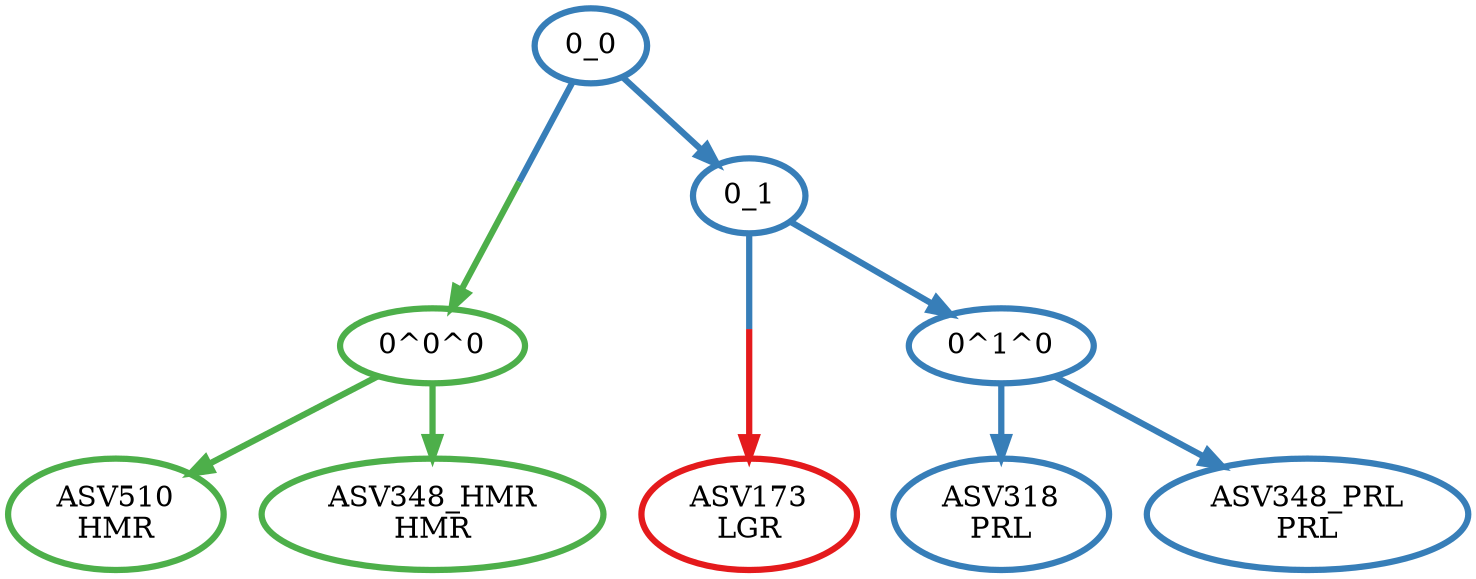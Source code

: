 digraph T {
	{
		rank=same
		8 [penwidth=3,colorscheme=set19,color=1,label="ASV173\nLGR"]
		7 [penwidth=3,colorscheme=set19,color=3,label="ASV510\nHMR"]
		6 [penwidth=3,colorscheme=set19,color=3,label="ASV348_HMR\nHMR"]
		4 [penwidth=3,colorscheme=set19,color=2,label="ASV318\nPRL"]
		3 [penwidth=3,colorscheme=set19,color=2,label="ASV348_PRL\nPRL"]
	}
	5 [penwidth=3,colorscheme=set19,color=3,label="0^0^0"]
	2 [penwidth=3,colorscheme=set19,color=2,label="0^1^0"]
	1 [penwidth=3,colorscheme=set19,color=2,label="0_1"]
	0 [penwidth=3,colorscheme=set19,color=2,label="0_0"]
	5 -> 7 [penwidth=3,colorscheme=set19,color=3]
	5 -> 6 [penwidth=3,colorscheme=set19,color=3]
	2 -> 4 [penwidth=3,colorscheme=set19,color=2]
	2 -> 3 [penwidth=3,colorscheme=set19,color=2]
	1 -> 8 [penwidth=3,colorscheme=set19,color="2;0.5:1"]
	1 -> 2 [penwidth=3,colorscheme=set19,color=2]
	0 -> 5 [penwidth=3,colorscheme=set19,color="2;0.5:3"]
	0 -> 1 [penwidth=3,colorscheme=set19,color=2]
}
